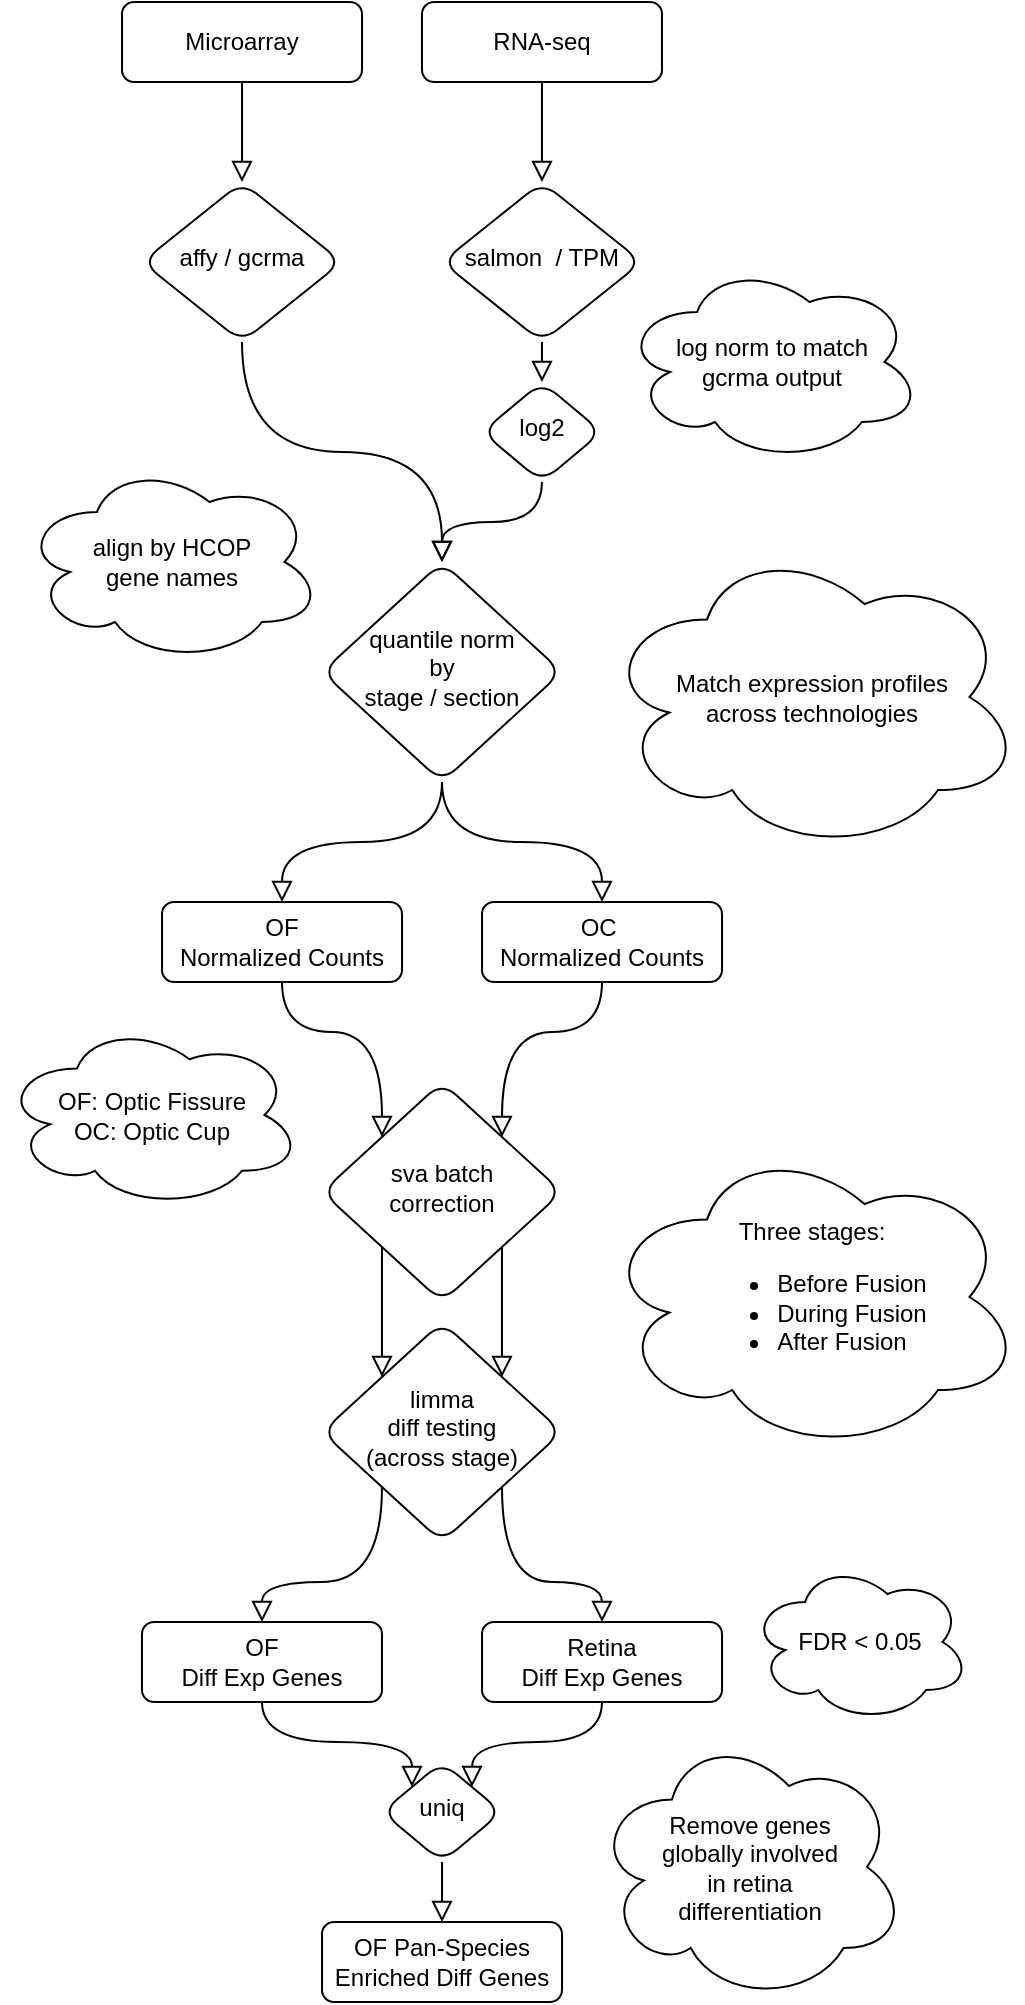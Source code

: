 <mxfile version="15.9.1" type="device"><diagram id="C5RBs43oDa-KdzZeNtuy" name="Page-1"><mxGraphModel dx="786" dy="439" grid="0" gridSize="10" guides="1" tooltips="1" connect="1" arrows="1" fold="1" page="1" pageScale="1" pageWidth="827" pageHeight="1169" math="0" shadow="0"><root><mxCell id="WIyWlLk6GJQsqaUBKTNV-0"/><mxCell id="WIyWlLk6GJQsqaUBKTNV-1" parent="WIyWlLk6GJQsqaUBKTNV-0"/><mxCell id="WIyWlLk6GJQsqaUBKTNV-2" value="" style="html=1;jettySize=auto;orthogonalLoop=1;fontSize=11;endArrow=block;endFill=0;endSize=8;strokeWidth=1;shadow=0;labelBackgroundColor=none;edgeStyle=orthogonalEdgeStyle;curved=1;" parent="WIyWlLk6GJQsqaUBKTNV-1" source="WIyWlLk6GJQsqaUBKTNV-3" target="WIyWlLk6GJQsqaUBKTNV-6" edge="1"><mxGeometry relative="1" as="geometry"/></mxCell><mxCell id="WIyWlLk6GJQsqaUBKTNV-3" value="Microarray" style="whiteSpace=wrap;html=1;fontSize=12;glass=0;strokeWidth=1;shadow=0;rounded=1;" parent="WIyWlLk6GJQsqaUBKTNV-1" vertex="1"><mxGeometry x="100" y="70" width="120" height="40" as="geometry"/></mxCell><mxCell id="WIyWlLk6GJQsqaUBKTNV-4" value="" style="html=1;jettySize=auto;orthogonalLoop=1;fontSize=11;endArrow=block;endFill=0;endSize=8;strokeWidth=1;shadow=0;labelBackgroundColor=none;edgeStyle=orthogonalEdgeStyle;curved=1;" parent="WIyWlLk6GJQsqaUBKTNV-1" source="WIyWlLk6GJQsqaUBKTNV-6" target="WIyWlLk6GJQsqaUBKTNV-10" edge="1"><mxGeometry y="20" relative="1" as="geometry"><mxPoint as="offset"/></mxGeometry></mxCell><mxCell id="WIyWlLk6GJQsqaUBKTNV-6" value="affy / gcrma" style="rhombus;whiteSpace=wrap;html=1;shadow=0;fontFamily=Helvetica;fontSize=12;align=center;strokeWidth=1;spacing=6;spacingTop=-4;rounded=1;" parent="WIyWlLk6GJQsqaUBKTNV-1" vertex="1"><mxGeometry x="110" y="160" width="100" height="80" as="geometry"/></mxCell><mxCell id="br_jWnNSMUjDZYYd1zuK-13" style="edgeStyle=orthogonalEdgeStyle;orthogonalLoop=1;jettySize=auto;html=1;exitX=0.5;exitY=1;exitDx=0;exitDy=0;entryX=0.5;entryY=0;entryDx=0;entryDy=0;endArrow=block;endFill=0;endSize=8;strokeWidth=1;curved=1;" parent="WIyWlLk6GJQsqaUBKTNV-1" source="WIyWlLk6GJQsqaUBKTNV-10" target="br_jWnNSMUjDZYYd1zuK-11" edge="1"><mxGeometry relative="1" as="geometry"/></mxCell><mxCell id="br_jWnNSMUjDZYYd1zuK-15" style="edgeStyle=orthogonalEdgeStyle;orthogonalLoop=1;jettySize=auto;html=1;exitX=0.5;exitY=1;exitDx=0;exitDy=0;entryX=0.5;entryY=0;entryDx=0;entryDy=0;endArrow=block;endFill=0;endSize=8;strokeWidth=1;curved=1;" parent="WIyWlLk6GJQsqaUBKTNV-1" source="WIyWlLk6GJQsqaUBKTNV-10" target="br_jWnNSMUjDZYYd1zuK-12" edge="1"><mxGeometry relative="1" as="geometry"/></mxCell><mxCell id="WIyWlLk6GJQsqaUBKTNV-10" value="quantile norm &lt;br&gt;by &lt;br&gt;stage / section" style="rhombus;whiteSpace=wrap;html=1;shadow=0;fontFamily=Helvetica;fontSize=12;align=center;strokeWidth=1;spacing=6;spacingTop=-4;rounded=1;" parent="WIyWlLk6GJQsqaUBKTNV-1" vertex="1"><mxGeometry x="200" y="350" width="120" height="110" as="geometry"/></mxCell><mxCell id="br_jWnNSMUjDZYYd1zuK-2" style="edgeStyle=orthogonalEdgeStyle;orthogonalLoop=1;jettySize=auto;html=1;exitX=0.5;exitY=1;exitDx=0;exitDy=0;endArrow=block;endFill=0;strokeWidth=1;endSize=8;entryX=0.5;entryY=0;entryDx=0;entryDy=0;curved=1;" parent="WIyWlLk6GJQsqaUBKTNV-1" source="br_jWnNSMUjDZYYd1zuK-0" target="br_jWnNSMUjDZYYd1zuK-3" edge="1"><mxGeometry relative="1" as="geometry"><mxPoint x="310" y="130" as="targetPoint"/></mxGeometry></mxCell><mxCell id="br_jWnNSMUjDZYYd1zuK-0" value="RNA-seq" style="whiteSpace=wrap;html=1;fontSize=12;glass=0;strokeWidth=1;shadow=0;rounded=1;" parent="WIyWlLk6GJQsqaUBKTNV-1" vertex="1"><mxGeometry x="250" y="70" width="120" height="40" as="geometry"/></mxCell><mxCell id="br_jWnNSMUjDZYYd1zuK-6" style="edgeStyle=orthogonalEdgeStyle;orthogonalLoop=1;jettySize=auto;html=1;exitX=0.5;exitY=1;exitDx=0;exitDy=0;entryX=0.5;entryY=0;entryDx=0;entryDy=0;endArrow=block;endFill=0;endSize=8;strokeWidth=1;curved=1;" parent="WIyWlLk6GJQsqaUBKTNV-1" source="br_jWnNSMUjDZYYd1zuK-3" target="br_jWnNSMUjDZYYd1zuK-5" edge="1"><mxGeometry relative="1" as="geometry"/></mxCell><mxCell id="br_jWnNSMUjDZYYd1zuK-3" value="salmon &amp;nbsp;/ TPM" style="rhombus;whiteSpace=wrap;html=1;shadow=0;fontFamily=Helvetica;fontSize=12;align=center;strokeWidth=1;spacing=6;spacingTop=-4;rounded=1;" parent="WIyWlLk6GJQsqaUBKTNV-1" vertex="1"><mxGeometry x="260" y="160" width="100" height="80" as="geometry"/></mxCell><mxCell id="br_jWnNSMUjDZYYd1zuK-7" style="edgeStyle=orthogonalEdgeStyle;orthogonalLoop=1;jettySize=auto;html=1;exitX=0.5;exitY=1;exitDx=0;exitDy=0;entryX=0.5;entryY=0;entryDx=0;entryDy=0;endArrow=block;endFill=0;endSize=8;strokeWidth=1;curved=1;" parent="WIyWlLk6GJQsqaUBKTNV-1" source="br_jWnNSMUjDZYYd1zuK-5" target="WIyWlLk6GJQsqaUBKTNV-10" edge="1"><mxGeometry relative="1" as="geometry"/></mxCell><mxCell id="br_jWnNSMUjDZYYd1zuK-5" value="log2" style="rhombus;whiteSpace=wrap;html=1;shadow=0;fontFamily=Helvetica;fontSize=12;align=center;strokeWidth=1;spacing=6;spacingTop=-4;rounded=1;" parent="WIyWlLk6GJQsqaUBKTNV-1" vertex="1"><mxGeometry x="280" y="260" width="60" height="50" as="geometry"/></mxCell><mxCell id="br_jWnNSMUjDZYYd1zuK-20" style="edgeStyle=orthogonalEdgeStyle;orthogonalLoop=1;jettySize=auto;html=1;exitX=0;exitY=1;exitDx=0;exitDy=0;entryX=0;entryY=0;entryDx=0;entryDy=0;endArrow=block;endFill=0;endSize=8;strokeWidth=1;curved=1;" parent="WIyWlLk6GJQsqaUBKTNV-1" source="br_jWnNSMUjDZYYd1zuK-8" target="br_jWnNSMUjDZYYd1zuK-16" edge="1"><mxGeometry relative="1" as="geometry"/></mxCell><mxCell id="br_jWnNSMUjDZYYd1zuK-21" style="edgeStyle=orthogonalEdgeStyle;orthogonalLoop=1;jettySize=auto;html=1;exitX=1;exitY=1;exitDx=0;exitDy=0;entryX=1;entryY=0;entryDx=0;entryDy=0;endArrow=block;endFill=0;endSize=8;strokeWidth=1;curved=1;" parent="WIyWlLk6GJQsqaUBKTNV-1" source="br_jWnNSMUjDZYYd1zuK-8" target="br_jWnNSMUjDZYYd1zuK-16" edge="1"><mxGeometry relative="1" as="geometry"/></mxCell><mxCell id="br_jWnNSMUjDZYYd1zuK-8" value="sva batch &lt;br&gt;correction" style="rhombus;whiteSpace=wrap;html=1;shadow=0;fontFamily=Helvetica;fontSize=12;align=center;strokeWidth=1;spacing=6;spacingTop=-4;rounded=1;" parent="WIyWlLk6GJQsqaUBKTNV-1" vertex="1"><mxGeometry x="200" y="610" width="120" height="110" as="geometry"/></mxCell><mxCell id="br_jWnNSMUjDZYYd1zuK-18" style="edgeStyle=orthogonalEdgeStyle;orthogonalLoop=1;jettySize=auto;html=1;exitX=0.5;exitY=1;exitDx=0;exitDy=0;entryX=0;entryY=0;entryDx=0;entryDy=0;endArrow=block;endFill=0;endSize=8;strokeWidth=1;curved=1;" parent="WIyWlLk6GJQsqaUBKTNV-1" source="br_jWnNSMUjDZYYd1zuK-11" target="br_jWnNSMUjDZYYd1zuK-8" edge="1"><mxGeometry relative="1" as="geometry"/></mxCell><mxCell id="br_jWnNSMUjDZYYd1zuK-11" value="OF &lt;br&gt;Normalized Counts" style="whiteSpace=wrap;html=1;fontSize=12;glass=0;strokeWidth=1;shadow=0;rounded=1;" parent="WIyWlLk6GJQsqaUBKTNV-1" vertex="1"><mxGeometry x="120" y="520" width="120" height="40" as="geometry"/></mxCell><mxCell id="br_jWnNSMUjDZYYd1zuK-19" style="edgeStyle=orthogonalEdgeStyle;orthogonalLoop=1;jettySize=auto;html=1;exitX=0.5;exitY=1;exitDx=0;exitDy=0;entryX=1;entryY=0;entryDx=0;entryDy=0;endArrow=block;endFill=0;endSize=8;strokeWidth=1;curved=1;" parent="WIyWlLk6GJQsqaUBKTNV-1" source="br_jWnNSMUjDZYYd1zuK-12" target="br_jWnNSMUjDZYYd1zuK-8" edge="1"><mxGeometry relative="1" as="geometry"/></mxCell><mxCell id="br_jWnNSMUjDZYYd1zuK-12" value="OC&amp;nbsp;&lt;br&gt;Normalized Counts" style="whiteSpace=wrap;html=1;fontSize=12;glass=0;strokeWidth=1;shadow=0;rounded=1;" parent="WIyWlLk6GJQsqaUBKTNV-1" vertex="1"><mxGeometry x="280" y="520" width="120" height="40" as="geometry"/></mxCell><mxCell id="br_jWnNSMUjDZYYd1zuK-23" style="edgeStyle=orthogonalEdgeStyle;orthogonalLoop=1;jettySize=auto;html=1;exitX=0;exitY=1;exitDx=0;exitDy=0;entryX=0.5;entryY=0;entryDx=0;entryDy=0;endArrow=block;endFill=0;endSize=8;strokeWidth=1;curved=1;" parent="WIyWlLk6GJQsqaUBKTNV-1" source="br_jWnNSMUjDZYYd1zuK-16" target="br_jWnNSMUjDZYYd1zuK-22" edge="1"><mxGeometry relative="1" as="geometry"/></mxCell><mxCell id="br_jWnNSMUjDZYYd1zuK-25" style="edgeStyle=orthogonalEdgeStyle;orthogonalLoop=1;jettySize=auto;html=1;exitX=1;exitY=1;exitDx=0;exitDy=0;entryX=0.5;entryY=0;entryDx=0;entryDy=0;endArrow=block;endFill=0;endSize=8;strokeWidth=1;curved=1;" parent="WIyWlLk6GJQsqaUBKTNV-1" source="br_jWnNSMUjDZYYd1zuK-16" target="br_jWnNSMUjDZYYd1zuK-24" edge="1"><mxGeometry relative="1" as="geometry"/></mxCell><mxCell id="br_jWnNSMUjDZYYd1zuK-16" value="limma&lt;br&gt;diff&amp;nbsp;testing&lt;br&gt;(across stage)" style="rhombus;whiteSpace=wrap;html=1;shadow=0;fontFamily=Helvetica;fontSize=12;align=center;strokeWidth=1;spacing=6;spacingTop=-4;rounded=1;" parent="WIyWlLk6GJQsqaUBKTNV-1" vertex="1"><mxGeometry x="200" y="730" width="120" height="110" as="geometry"/></mxCell><mxCell id="br_jWnNSMUjDZYYd1zuK-27" style="edgeStyle=orthogonalEdgeStyle;orthogonalLoop=1;jettySize=auto;html=1;exitX=0.5;exitY=1;exitDx=0;exitDy=0;entryX=0;entryY=0;entryDx=0;entryDy=0;endArrow=block;endFill=0;endSize=8;strokeWidth=1;curved=1;" parent="WIyWlLk6GJQsqaUBKTNV-1" source="br_jWnNSMUjDZYYd1zuK-22" target="br_jWnNSMUjDZYYd1zuK-26" edge="1"><mxGeometry relative="1" as="geometry"/></mxCell><mxCell id="br_jWnNSMUjDZYYd1zuK-22" value="OF&lt;br&gt;Diff Exp Genes" style="whiteSpace=wrap;html=1;fontSize=12;glass=0;strokeWidth=1;shadow=0;rounded=1;" parent="WIyWlLk6GJQsqaUBKTNV-1" vertex="1"><mxGeometry x="110" y="880" width="120" height="40" as="geometry"/></mxCell><mxCell id="br_jWnNSMUjDZYYd1zuK-28" style="edgeStyle=orthogonalEdgeStyle;orthogonalLoop=1;jettySize=auto;html=1;exitX=0.5;exitY=1;exitDx=0;exitDy=0;entryX=1;entryY=0;entryDx=0;entryDy=0;endArrow=block;endFill=0;endSize=8;strokeWidth=1;curved=1;" parent="WIyWlLk6GJQsqaUBKTNV-1" source="br_jWnNSMUjDZYYd1zuK-24" target="br_jWnNSMUjDZYYd1zuK-26" edge="1"><mxGeometry relative="1" as="geometry"/></mxCell><mxCell id="br_jWnNSMUjDZYYd1zuK-24" value="Retina&lt;br&gt;Diff Exp Genes" style="whiteSpace=wrap;html=1;fontSize=12;glass=0;strokeWidth=1;shadow=0;rounded=1;" parent="WIyWlLk6GJQsqaUBKTNV-1" vertex="1"><mxGeometry x="280" y="880" width="120" height="40" as="geometry"/></mxCell><mxCell id="br_jWnNSMUjDZYYd1zuK-32" style="edgeStyle=orthogonalEdgeStyle;orthogonalLoop=1;jettySize=auto;html=1;exitX=0.5;exitY=1;exitDx=0;exitDy=0;entryX=0.5;entryY=0;entryDx=0;entryDy=0;endArrow=block;endFill=0;endSize=8;strokeWidth=1;curved=1;" parent="WIyWlLk6GJQsqaUBKTNV-1" source="br_jWnNSMUjDZYYd1zuK-26" target="br_jWnNSMUjDZYYd1zuK-31" edge="1"><mxGeometry relative="1" as="geometry"/></mxCell><mxCell id="br_jWnNSMUjDZYYd1zuK-26" value="uniq" style="rhombus;whiteSpace=wrap;html=1;shadow=0;fontFamily=Helvetica;fontSize=12;align=center;strokeWidth=1;spacing=6;spacingTop=-4;rounded=1;" parent="WIyWlLk6GJQsqaUBKTNV-1" vertex="1"><mxGeometry x="230" y="950" width="60" height="50" as="geometry"/></mxCell><mxCell id="br_jWnNSMUjDZYYd1zuK-31" value="OF Pan-Species&lt;br&gt;Enriched Diff Genes" style="whiteSpace=wrap;html=1;fontSize=12;glass=0;strokeWidth=1;shadow=0;rounded=1;" parent="WIyWlLk6GJQsqaUBKTNV-1" vertex="1"><mxGeometry x="200" y="1030" width="120" height="40" as="geometry"/></mxCell><mxCell id="br_jWnNSMUjDZYYd1zuK-34" value="align by HCOP&lt;br&gt;gene names" style="ellipse;shape=cloud;whiteSpace=wrap;html=1;rounded=1;" parent="WIyWlLk6GJQsqaUBKTNV-1" vertex="1"><mxGeometry x="50" y="300" width="150" height="100" as="geometry"/></mxCell><mxCell id="br_jWnNSMUjDZYYd1zuK-35" value="log norm to match &lt;br&gt;gcrma output" style="ellipse;shape=cloud;whiteSpace=wrap;html=1;rounded=1;" parent="WIyWlLk6GJQsqaUBKTNV-1" vertex="1"><mxGeometry x="350" y="200" width="150" height="100" as="geometry"/></mxCell><mxCell id="br_jWnNSMUjDZYYd1zuK-36" value="Match expression profiles &lt;br&gt;across technologies" style="ellipse;shape=cloud;whiteSpace=wrap;html=1;fillColor=default;rounded=1;" parent="WIyWlLk6GJQsqaUBKTNV-1" vertex="1"><mxGeometry x="340" y="340" width="210" height="155" as="geometry"/></mxCell><mxCell id="br_jWnNSMUjDZYYd1zuK-37" value="Three stages: &lt;br&gt;&lt;ul&gt;&lt;li style=&quot;text-align: left&quot;&gt;Before Fusion&lt;br&gt;&lt;/li&gt;&lt;li style=&quot;text-align: left&quot;&gt;During Fusion&lt;br&gt;&lt;/li&gt;&lt;li&gt;&lt;div style=&quot;text-align: left&quot;&gt;After Fusion&lt;/div&gt;&lt;/li&gt;&lt;/ul&gt;" style="ellipse;shape=cloud;whiteSpace=wrap;html=1;fillColor=default;rounded=1;" parent="WIyWlLk6GJQsqaUBKTNV-1" vertex="1"><mxGeometry x="340" y="640" width="210" height="155" as="geometry"/></mxCell><mxCell id="br_jWnNSMUjDZYYd1zuK-38" value="FDR &amp;lt; 0.05" style="ellipse;shape=cloud;whiteSpace=wrap;html=1;fillColor=default;rounded=1;" parent="WIyWlLk6GJQsqaUBKTNV-1" vertex="1"><mxGeometry x="414" y="850" width="110" height="80" as="geometry"/></mxCell><mxCell id="br_jWnNSMUjDZYYd1zuK-39" value="Remove genes &lt;br&gt;globally involved &lt;br&gt;in retina &lt;br&gt;differentiation" style="ellipse;shape=cloud;whiteSpace=wrap;html=1;fillColor=default;rounded=1;" parent="WIyWlLk6GJQsqaUBKTNV-1" vertex="1"><mxGeometry x="336" y="935" width="156" height="135" as="geometry"/></mxCell><mxCell id="br_jWnNSMUjDZYYd1zuK-40" value="OF: Optic Fissure&lt;br&gt;OC: Optic Cup" style="ellipse;shape=cloud;whiteSpace=wrap;html=1;fillColor=default;rounded=1;" parent="WIyWlLk6GJQsqaUBKTNV-1" vertex="1"><mxGeometry x="40" y="580" width="150" height="93" as="geometry"/></mxCell></root></mxGraphModel></diagram></mxfile>